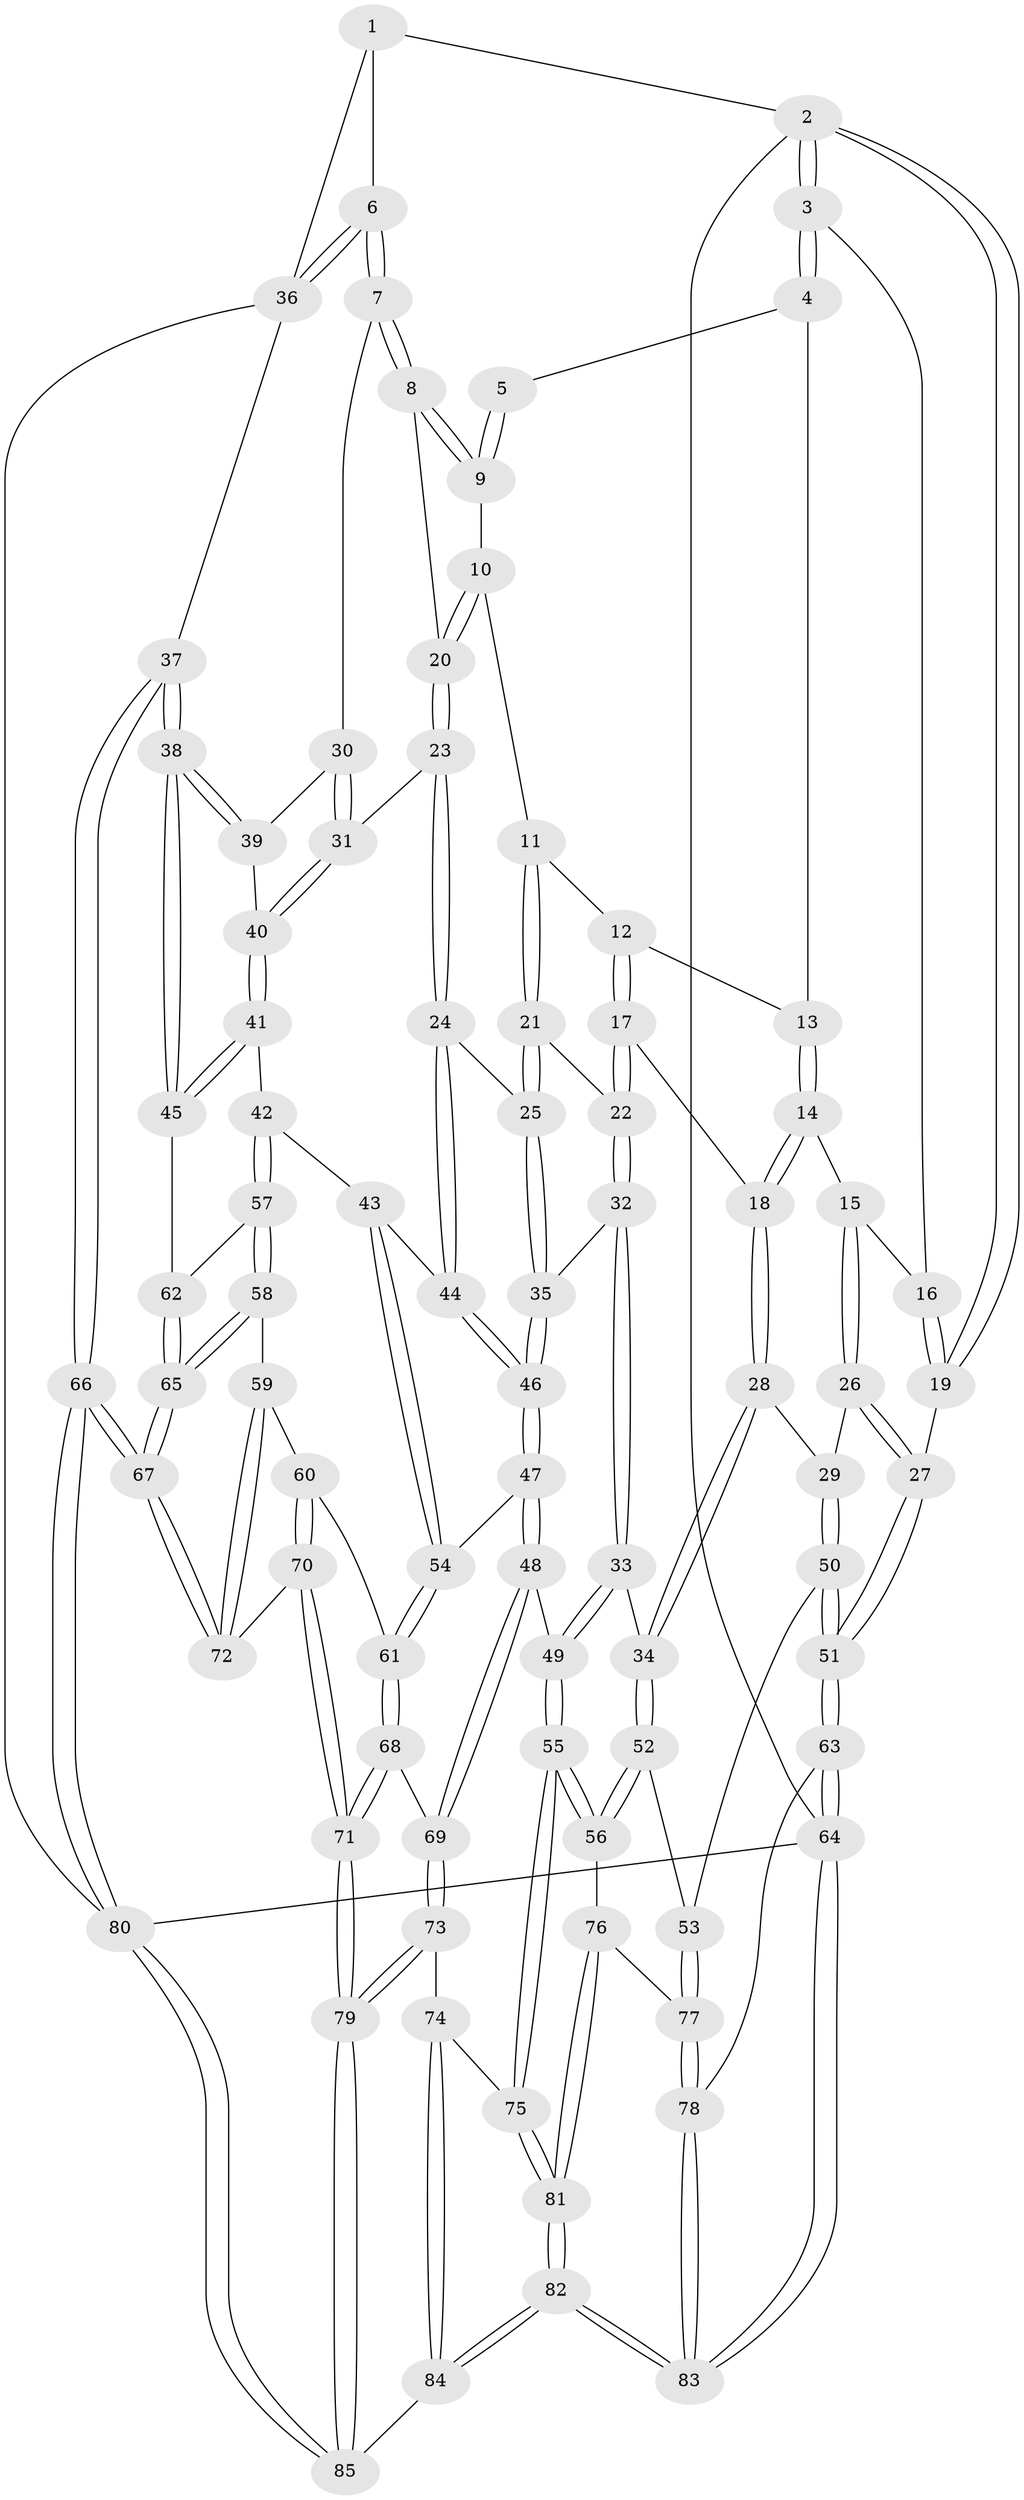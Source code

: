 // coarse degree distribution, {6: 0.06976744186046512, 3: 0.5813953488372093, 4: 0.13953488372093023, 5: 0.06976744186046512, 2: 0.13953488372093023}
// Generated by graph-tools (version 1.1) at 2025/43/03/06/25 01:43:21]
// undirected, 85 vertices, 209 edges
graph export_dot {
graph [start="1"]
  node [color=gray90,style=filled];
  1 [pos="+0.7429780850790525+0"];
  2 [pos="+0+0"];
  3 [pos="+0+0"];
  4 [pos="+0.2376992400735959+0"];
  5 [pos="+0.702433609492949+0"];
  6 [pos="+1+0.284945647156262"];
  7 [pos="+1+0.28534430662555027"];
  8 [pos="+0.9101478544566974+0.27042738028495783"];
  9 [pos="+0.6914378211875613+0"];
  10 [pos="+0.6115999890483679+0.21562549363758263"];
  11 [pos="+0.5534628389897956+0.23983953331301744"];
  12 [pos="+0.3938291054539188+0.12925035823104838"];
  13 [pos="+0.2821355536630557+0.02202712796479791"];
  14 [pos="+0.24582545971625763+0.266853877152772"];
  15 [pos="+0.14866893309541318+0.30299393006758146"];
  16 [pos="+0.12375500325683537+0.28591446465619547"];
  17 [pos="+0.35016244581157807+0.34317291481129464"];
  18 [pos="+0.3314553455715306+0.34179119922085943"];
  19 [pos="+0+0.29656213201186726"];
  20 [pos="+0.7241295191094232+0.3101336821065737"];
  21 [pos="+0.49103270803942245+0.32873955557567636"];
  22 [pos="+0.38878678138348405+0.3515977516389585"];
  23 [pos="+0.7218301467451971+0.446184932558268"];
  24 [pos="+0.6237757769508215+0.5127664333937881"];
  25 [pos="+0.5449401285698737+0.470358540335301"];
  26 [pos="+0.12220135825915111+0.41953958494783083"];
  27 [pos="+0+0.4669725061117885"];
  28 [pos="+0.2166702248006633+0.5196864727845824"];
  29 [pos="+0.20747319195747257+0.5156877676890608"];
  30 [pos="+0.8759509289845102+0.41298250123032554"];
  31 [pos="+0.7351028832881689+0.4537462404794671"];
  32 [pos="+0.3908058620191701+0.5394460345086456"];
  33 [pos="+0.31074555301539797+0.5703839016366951"];
  34 [pos="+0.23477396332392464+0.5452927203607385"];
  35 [pos="+0.4328865799171298+0.5474575306326355"];
  36 [pos="+1+0.31479344018903416"];
  37 [pos="+1+0.6222771754109013"];
  38 [pos="+1+0.6222140879105823"];
  39 [pos="+0.8571003247533184+0.5075627498211362"];
  40 [pos="+0.7883244776210195+0.5072646762019388"];
  41 [pos="+0.7902299314895878+0.5955402043965681"];
  42 [pos="+0.6948590514319894+0.6400585772081465"];
  43 [pos="+0.6375128687724022+0.5856623020151562"];
  44 [pos="+0.6243176317551175+0.527978051724517"];
  45 [pos="+0.8882473086855035+0.6655794153581469"];
  46 [pos="+0.4756978887744831+0.6270634953144784"];
  47 [pos="+0.4884495072160571+0.6991609106406506"];
  48 [pos="+0.470782817963592+0.7145036797491106"];
  49 [pos="+0.36487326827723066+0.7404827266100528"];
  50 [pos="+0+0.6535761245545689"];
  51 [pos="+0+0.6376080264688251"];
  52 [pos="+0.19383917014061716+0.645927741320464"];
  53 [pos="+0.02182377449569958+0.7168924284471462"];
  54 [pos="+0.5325499124233032+0.6990242179132115"];
  55 [pos="+0.2960307760272851+0.8307516268798046"];
  56 [pos="+0.26734367548439897+0.8267412090879351"];
  57 [pos="+0.7002977214226259+0.676023823436592"];
  58 [pos="+0.6851848972091755+0.757021837631024"];
  59 [pos="+0.6795040041527186+0.7593482303066232"];
  60 [pos="+0.6302373403406933+0.7651398060868371"];
  61 [pos="+0.6223532316997059+0.7653326702750105"];
  62 [pos="+0.8567973127967199+0.6940388213582455"];
  63 [pos="+0+1"];
  64 [pos="+0+1"];
  65 [pos="+0.7867663345354305+0.8123309412899755"];
  66 [pos="+1+1"];
  67 [pos="+0.821665059415105+0.898236631890857"];
  68 [pos="+0.5703975075698202+0.8385874620295712"];
  69 [pos="+0.5059698689249994+0.8314435339576228"];
  70 [pos="+0.637261431235735+0.9353083749655051"];
  71 [pos="+0.6101577231325465+0.9531261000825767"];
  72 [pos="+0.6568014377740364+0.9247904485962342"];
  73 [pos="+0.46190322876040263+0.887179848283847"];
  74 [pos="+0.32888004848502733+0.8657986221197402"];
  75 [pos="+0.30865089720533956+0.8491006182346753"];
  76 [pos="+0.18114617186228396+0.8491003517694199"];
  77 [pos="+0.13104946407909593+0.8460154484465722"];
  78 [pos="+0.08959287772558751+0.8962470964683544"];
  79 [pos="+0.5642335911600995+1"];
  80 [pos="+1+1"];
  81 [pos="+0.1967501375443998+1"];
  82 [pos="+0.17948756313783656+1"];
  83 [pos="+0.08716313322187752+1"];
  84 [pos="+0.458627284430845+1"];
  85 [pos="+0.5449814712783728+1"];
  1 -- 2;
  1 -- 6;
  1 -- 36;
  2 -- 3;
  2 -- 3;
  2 -- 19;
  2 -- 19;
  2 -- 64;
  3 -- 4;
  3 -- 4;
  3 -- 16;
  4 -- 5;
  4 -- 13;
  5 -- 9;
  5 -- 9;
  6 -- 7;
  6 -- 7;
  6 -- 36;
  6 -- 36;
  7 -- 8;
  7 -- 8;
  7 -- 30;
  8 -- 9;
  8 -- 9;
  8 -- 20;
  9 -- 10;
  10 -- 11;
  10 -- 20;
  10 -- 20;
  11 -- 12;
  11 -- 21;
  11 -- 21;
  12 -- 13;
  12 -- 17;
  12 -- 17;
  13 -- 14;
  13 -- 14;
  14 -- 15;
  14 -- 18;
  14 -- 18;
  15 -- 16;
  15 -- 26;
  15 -- 26;
  16 -- 19;
  16 -- 19;
  17 -- 18;
  17 -- 22;
  17 -- 22;
  18 -- 28;
  18 -- 28;
  19 -- 27;
  20 -- 23;
  20 -- 23;
  21 -- 22;
  21 -- 25;
  21 -- 25;
  22 -- 32;
  22 -- 32;
  23 -- 24;
  23 -- 24;
  23 -- 31;
  24 -- 25;
  24 -- 44;
  24 -- 44;
  25 -- 35;
  25 -- 35;
  26 -- 27;
  26 -- 27;
  26 -- 29;
  27 -- 51;
  27 -- 51;
  28 -- 29;
  28 -- 34;
  28 -- 34;
  29 -- 50;
  29 -- 50;
  30 -- 31;
  30 -- 31;
  30 -- 39;
  31 -- 40;
  31 -- 40;
  32 -- 33;
  32 -- 33;
  32 -- 35;
  33 -- 34;
  33 -- 49;
  33 -- 49;
  34 -- 52;
  34 -- 52;
  35 -- 46;
  35 -- 46;
  36 -- 37;
  36 -- 80;
  37 -- 38;
  37 -- 38;
  37 -- 66;
  37 -- 66;
  38 -- 39;
  38 -- 39;
  38 -- 45;
  38 -- 45;
  39 -- 40;
  40 -- 41;
  40 -- 41;
  41 -- 42;
  41 -- 45;
  41 -- 45;
  42 -- 43;
  42 -- 57;
  42 -- 57;
  43 -- 44;
  43 -- 54;
  43 -- 54;
  44 -- 46;
  44 -- 46;
  45 -- 62;
  46 -- 47;
  46 -- 47;
  47 -- 48;
  47 -- 48;
  47 -- 54;
  48 -- 49;
  48 -- 69;
  48 -- 69;
  49 -- 55;
  49 -- 55;
  50 -- 51;
  50 -- 51;
  50 -- 53;
  51 -- 63;
  51 -- 63;
  52 -- 53;
  52 -- 56;
  52 -- 56;
  53 -- 77;
  53 -- 77;
  54 -- 61;
  54 -- 61;
  55 -- 56;
  55 -- 56;
  55 -- 75;
  55 -- 75;
  56 -- 76;
  57 -- 58;
  57 -- 58;
  57 -- 62;
  58 -- 59;
  58 -- 65;
  58 -- 65;
  59 -- 60;
  59 -- 72;
  59 -- 72;
  60 -- 61;
  60 -- 70;
  60 -- 70;
  61 -- 68;
  61 -- 68;
  62 -- 65;
  62 -- 65;
  63 -- 64;
  63 -- 64;
  63 -- 78;
  64 -- 83;
  64 -- 83;
  64 -- 80;
  65 -- 67;
  65 -- 67;
  66 -- 67;
  66 -- 67;
  66 -- 80;
  66 -- 80;
  67 -- 72;
  67 -- 72;
  68 -- 69;
  68 -- 71;
  68 -- 71;
  69 -- 73;
  69 -- 73;
  70 -- 71;
  70 -- 71;
  70 -- 72;
  71 -- 79;
  71 -- 79;
  73 -- 74;
  73 -- 79;
  73 -- 79;
  74 -- 75;
  74 -- 84;
  74 -- 84;
  75 -- 81;
  75 -- 81;
  76 -- 77;
  76 -- 81;
  76 -- 81;
  77 -- 78;
  77 -- 78;
  78 -- 83;
  78 -- 83;
  79 -- 85;
  79 -- 85;
  80 -- 85;
  80 -- 85;
  81 -- 82;
  81 -- 82;
  82 -- 83;
  82 -- 83;
  82 -- 84;
  82 -- 84;
  84 -- 85;
}
